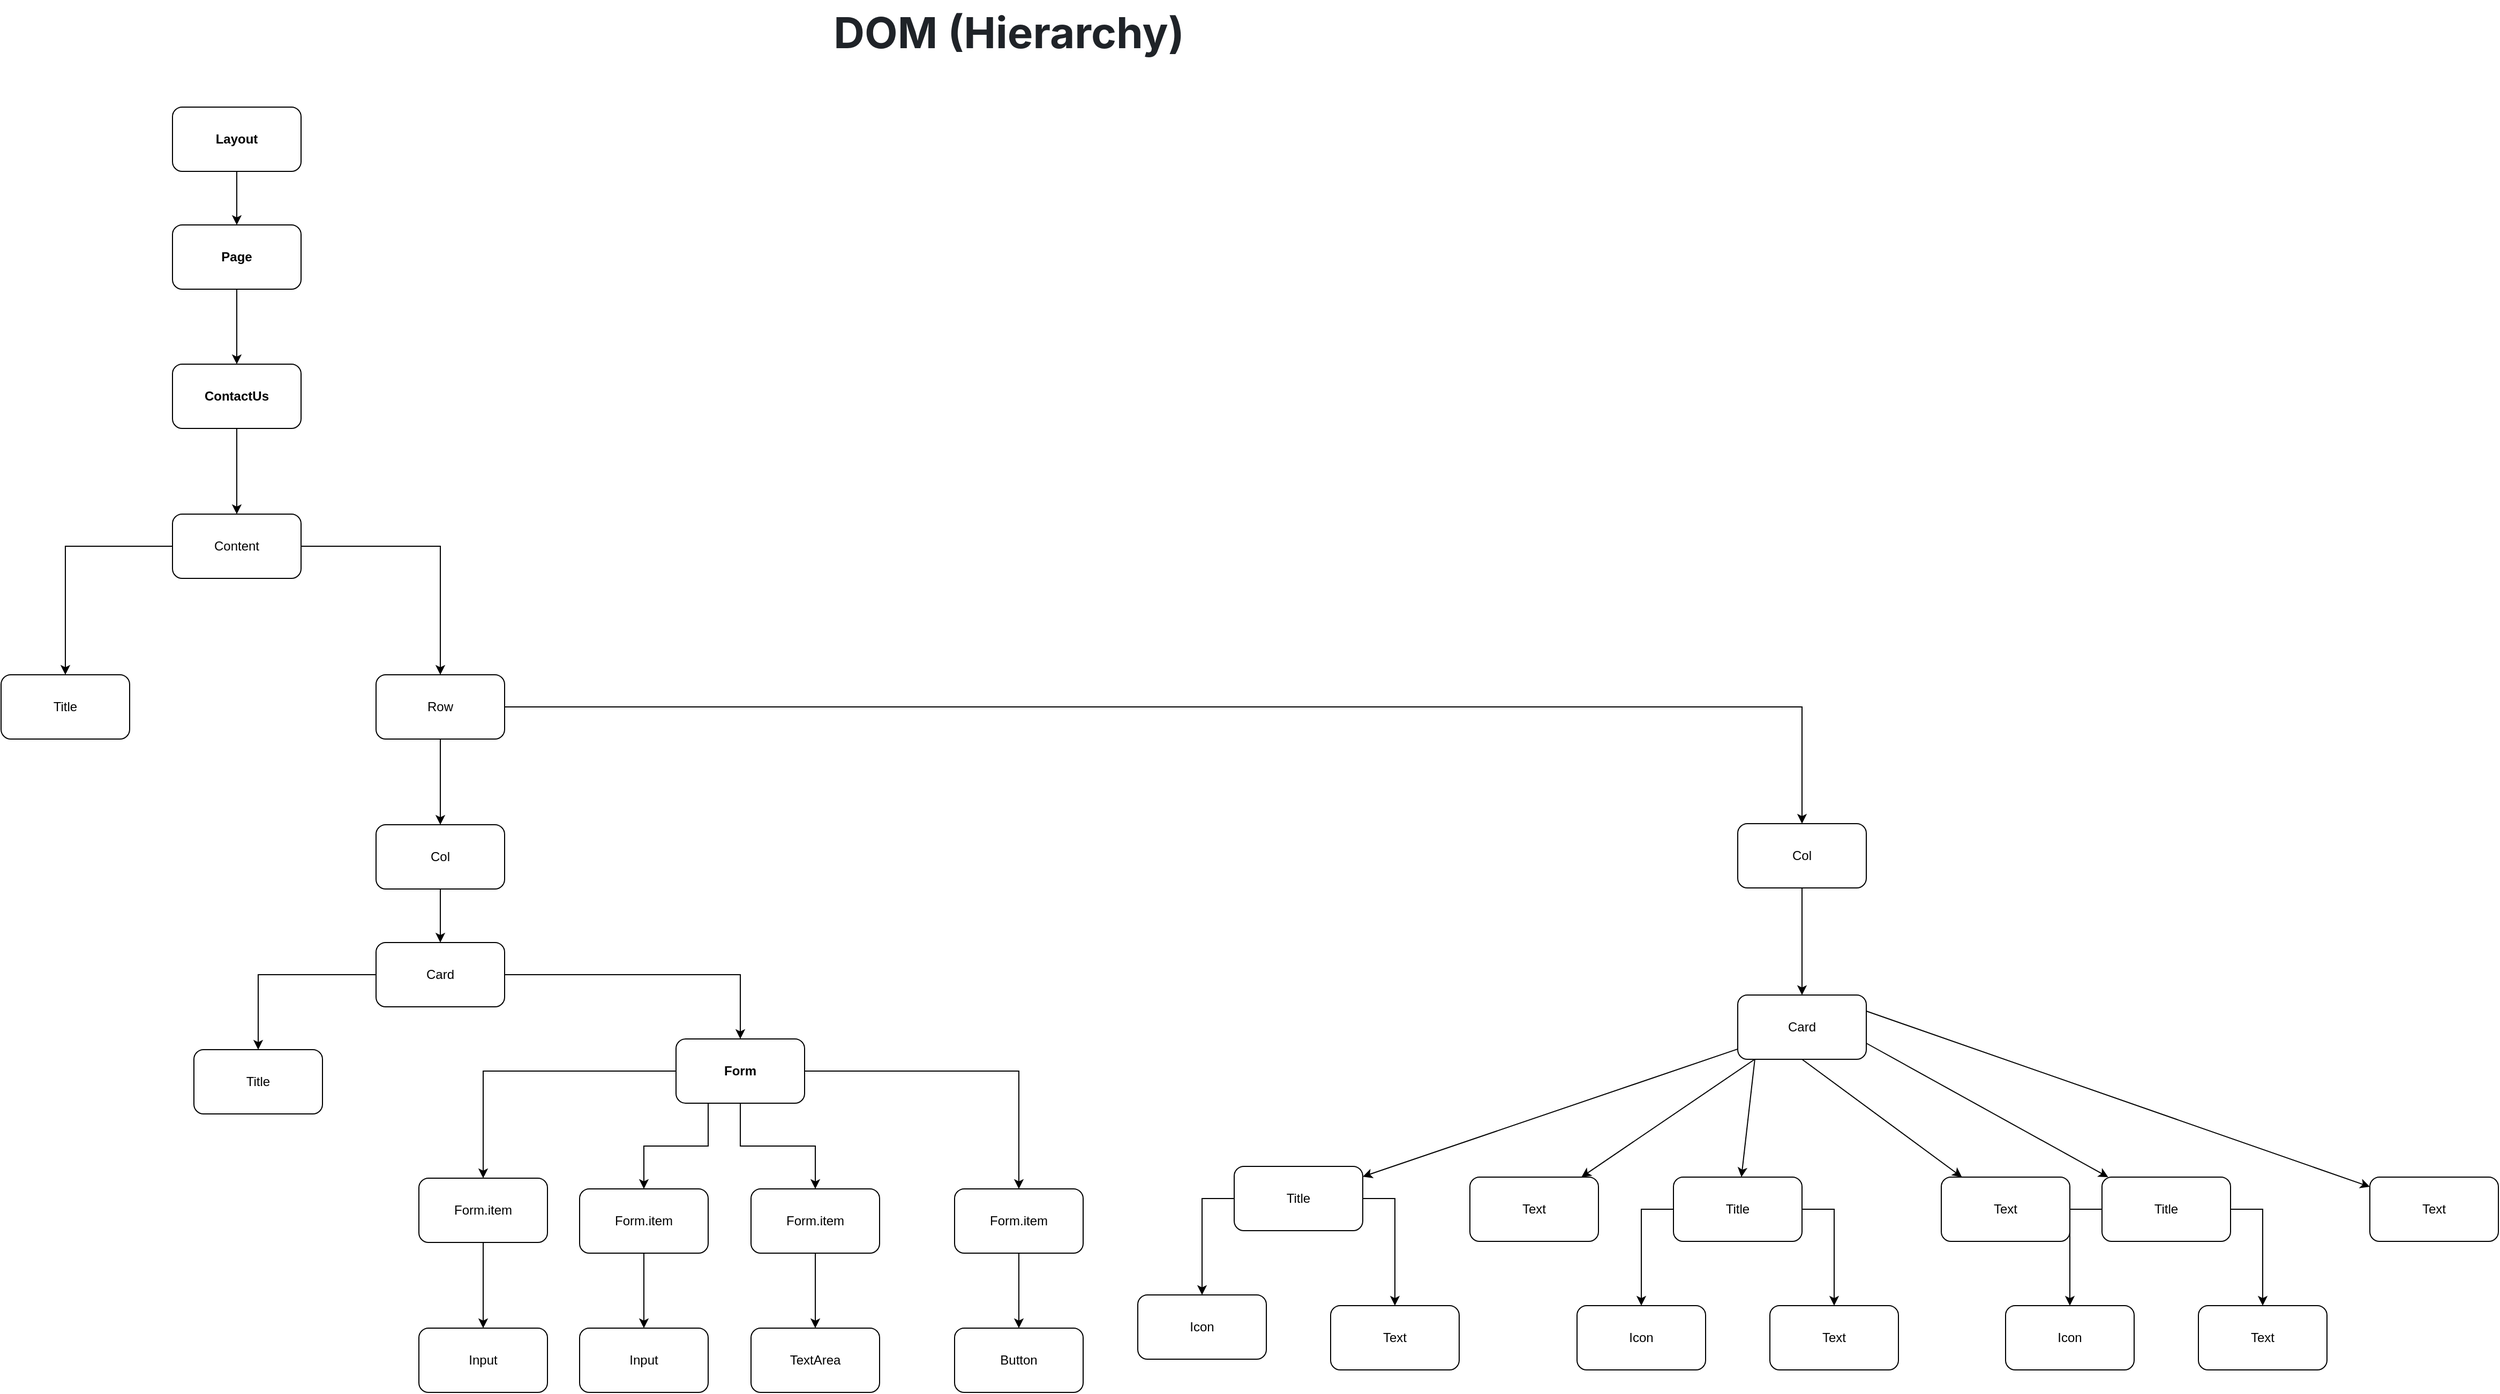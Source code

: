 <mxfile version="20.7.4" type="device" pages="2"><diagram id="Mbr6Zr3JBKmfURIaUUhm" name="DOM"><mxGraphModel dx="2728" dy="2786" grid="1" gridSize="10" guides="1" tooltips="1" connect="1" arrows="1" fold="1" page="1" pageScale="1" pageWidth="850" pageHeight="1100" math="0" shadow="0"><root><mxCell id="0"/><mxCell id="1" parent="0"/><mxCell id="FtpQb7edKiW0GMtto3Hq-1" value="&lt;b&gt;Layout&lt;/b&gt;" style="rounded=1;whiteSpace=wrap;html=1;" parent="1" vertex="1"><mxGeometry x="370" y="20" width="120" height="60" as="geometry"/></mxCell><mxCell id="FtpQb7edKiW0GMtto3Hq-11" value="" style="edgeStyle=orthogonalEdgeStyle;rounded=0;orthogonalLoop=1;jettySize=auto;html=1;exitX=0.5;exitY=1;exitDx=0;exitDy=0;" parent="1" source="FtpQb7edKiW0GMtto3Hq-1" target="FtpQb7edKiW0GMtto3Hq-10" edge="1"><mxGeometry relative="1" as="geometry"><mxPoint x="430" y="640" as="sourcePoint"/></mxGeometry></mxCell><mxCell id="FtpQb7edKiW0GMtto3Hq-10" value="&lt;b&gt;Page&lt;/b&gt;" style="whiteSpace=wrap;html=1;rounded=1;" parent="1" vertex="1"><mxGeometry x="370" y="130" width="120" height="60" as="geometry"/></mxCell><mxCell id="FtpQb7edKiW0GMtto3Hq-15" value="" style="edgeStyle=orthogonalEdgeStyle;rounded=0;orthogonalLoop=1;jettySize=auto;html=1;exitX=0.5;exitY=1;exitDx=0;exitDy=0;" parent="1" source="FtpQb7edKiW0GMtto3Hq-10" target="FtpQb7edKiW0GMtto3Hq-14" edge="1"><mxGeometry relative="1" as="geometry"><mxPoint x="430" y="330" as="sourcePoint"/></mxGeometry></mxCell><mxCell id="FtpQb7edKiW0GMtto3Hq-18" value="" style="edgeStyle=orthogonalEdgeStyle;rounded=0;orthogonalLoop=1;jettySize=auto;html=1;fontSize=500;" parent="1" source="FtpQb7edKiW0GMtto3Hq-14" target="FtpQb7edKiW0GMtto3Hq-17" edge="1"><mxGeometry relative="1" as="geometry"/></mxCell><mxCell id="FtpQb7edKiW0GMtto3Hq-14" value="&lt;b&gt;ContactUs&lt;/b&gt;" style="whiteSpace=wrap;html=1;rounded=1;" parent="1" vertex="1"><mxGeometry x="370" y="260" width="120" height="60" as="geometry"/></mxCell><mxCell id="FtpQb7edKiW0GMtto3Hq-20" value="" style="edgeStyle=orthogonalEdgeStyle;rounded=0;orthogonalLoop=1;jettySize=auto;html=1;fontSize=500;" parent="1" source="FtpQb7edKiW0GMtto3Hq-17" target="FtpQb7edKiW0GMtto3Hq-19" edge="1"><mxGeometry relative="1" as="geometry"/></mxCell><mxCell id="FtpQb7edKiW0GMtto3Hq-22" value="" style="edgeStyle=orthogonalEdgeStyle;rounded=0;orthogonalLoop=1;jettySize=auto;html=1;fontSize=500;" parent="1" source="FtpQb7edKiW0GMtto3Hq-17" target="FtpQb7edKiW0GMtto3Hq-21" edge="1"><mxGeometry relative="1" as="geometry"/></mxCell><mxCell id="FtpQb7edKiW0GMtto3Hq-17" value="Content" style="whiteSpace=wrap;html=1;rounded=1;" parent="1" vertex="1"><mxGeometry x="370" y="400" width="120" height="60" as="geometry"/></mxCell><mxCell id="FtpQb7edKiW0GMtto3Hq-19" value="Title" style="whiteSpace=wrap;html=1;rounded=1;" parent="1" vertex="1"><mxGeometry x="210" y="550" width="120" height="60" as="geometry"/></mxCell><mxCell id="FtpQb7edKiW0GMtto3Hq-24" value="" style="edgeStyle=orthogonalEdgeStyle;rounded=0;orthogonalLoop=1;jettySize=auto;html=1;fontSize=500;" parent="1" source="FtpQb7edKiW0GMtto3Hq-21" target="FtpQb7edKiW0GMtto3Hq-23" edge="1"><mxGeometry relative="1" as="geometry"/></mxCell><mxCell id="FtpQb7edKiW0GMtto3Hq-55" value="" style="edgeStyle=orthogonalEdgeStyle;rounded=0;orthogonalLoop=1;jettySize=auto;html=1;fontSize=500;" parent="1" source="FtpQb7edKiW0GMtto3Hq-21" target="FtpQb7edKiW0GMtto3Hq-54" edge="1"><mxGeometry relative="1" as="geometry"/></mxCell><mxCell id="FtpQb7edKiW0GMtto3Hq-21" value="Row" style="whiteSpace=wrap;html=1;rounded=1;" parent="1" vertex="1"><mxGeometry x="560" y="550" width="120" height="60" as="geometry"/></mxCell><mxCell id="FtpQb7edKiW0GMtto3Hq-27" value="" style="edgeStyle=orthogonalEdgeStyle;rounded=0;orthogonalLoop=1;jettySize=auto;html=1;fontSize=500;" parent="1" source="FtpQb7edKiW0GMtto3Hq-23" target="FtpQb7edKiW0GMtto3Hq-26" edge="1"><mxGeometry relative="1" as="geometry"/></mxCell><mxCell id="FtpQb7edKiW0GMtto3Hq-23" value="Col" style="whiteSpace=wrap;html=1;rounded=1;" parent="1" vertex="1"><mxGeometry x="560" y="690" width="120" height="60" as="geometry"/></mxCell><mxCell id="FtpQb7edKiW0GMtto3Hq-29" value="" style="edgeStyle=orthogonalEdgeStyle;rounded=0;orthogonalLoop=1;jettySize=auto;html=1;fontSize=500;" parent="1" source="FtpQb7edKiW0GMtto3Hq-26" target="FtpQb7edKiW0GMtto3Hq-28" edge="1"><mxGeometry relative="1" as="geometry"/></mxCell><mxCell id="FtpQb7edKiW0GMtto3Hq-31" value="" style="edgeStyle=orthogonalEdgeStyle;rounded=0;orthogonalLoop=1;jettySize=auto;html=1;fontSize=500;" parent="1" source="FtpQb7edKiW0GMtto3Hq-26" target="FtpQb7edKiW0GMtto3Hq-30" edge="1"><mxGeometry relative="1" as="geometry"/></mxCell><mxCell id="FtpQb7edKiW0GMtto3Hq-26" value="Card" style="whiteSpace=wrap;html=1;rounded=1;" parent="1" vertex="1"><mxGeometry x="560" y="800" width="120" height="60" as="geometry"/></mxCell><mxCell id="FtpQb7edKiW0GMtto3Hq-28" value="Title" style="whiteSpace=wrap;html=1;rounded=1;" parent="1" vertex="1"><mxGeometry x="390" y="900" width="120" height="60" as="geometry"/></mxCell><mxCell id="FtpQb7edKiW0GMtto3Hq-33" value="" style="rounded=0;orthogonalLoop=1;jettySize=auto;html=1;fontSize=500;edgeStyle=orthogonalEdgeStyle;" parent="1" source="FtpQb7edKiW0GMtto3Hq-30" target="FtpQb7edKiW0GMtto3Hq-32" edge="1"><mxGeometry relative="1" as="geometry"/></mxCell><mxCell id="FtpQb7edKiW0GMtto3Hq-30" value="&lt;b&gt;Form&lt;/b&gt;" style="whiteSpace=wrap;html=1;rounded=1;" parent="1" vertex="1"><mxGeometry x="840" y="890" width="120" height="60" as="geometry"/></mxCell><mxCell id="FtpQb7edKiW0GMtto3Hq-35" value="" style="edgeStyle=orthogonalEdgeStyle;rounded=0;orthogonalLoop=1;jettySize=auto;html=1;fontSize=500;" parent="1" source="FtpQb7edKiW0GMtto3Hq-32" target="FtpQb7edKiW0GMtto3Hq-34" edge="1"><mxGeometry relative="1" as="geometry"/></mxCell><mxCell id="FtpQb7edKiW0GMtto3Hq-32" value="Form.item" style="whiteSpace=wrap;html=1;rounded=1;" parent="1" vertex="1"><mxGeometry x="600" y="1020" width="120" height="60" as="geometry"/></mxCell><mxCell id="FtpQb7edKiW0GMtto3Hq-34" value="Input" style="whiteSpace=wrap;html=1;rounded=1;" parent="1" vertex="1"><mxGeometry x="600" y="1160" width="120" height="60" as="geometry"/></mxCell><mxCell id="FtpQb7edKiW0GMtto3Hq-36" value="" style="rounded=0;orthogonalLoop=1;jettySize=auto;html=1;fontSize=500;exitX=0.5;exitY=1;exitDx=0;exitDy=0;edgeStyle=orthogonalEdgeStyle;" parent="1" source="FtpQb7edKiW0GMtto3Hq-30" target="FtpQb7edKiW0GMtto3Hq-38" edge="1"><mxGeometry relative="1" as="geometry"><mxPoint x="880" y="950" as="sourcePoint"/></mxGeometry></mxCell><mxCell id="FtpQb7edKiW0GMtto3Hq-37" value="" style="edgeStyle=orthogonalEdgeStyle;rounded=0;orthogonalLoop=1;jettySize=auto;html=1;fontSize=500;" parent="1" source="FtpQb7edKiW0GMtto3Hq-38" target="FtpQb7edKiW0GMtto3Hq-39" edge="1"><mxGeometry relative="1" as="geometry"/></mxCell><mxCell id="FtpQb7edKiW0GMtto3Hq-38" value="Form.item" style="whiteSpace=wrap;html=1;rounded=1;" parent="1" vertex="1"><mxGeometry x="910" y="1030" width="120" height="60" as="geometry"/></mxCell><mxCell id="FtpQb7edKiW0GMtto3Hq-39" value="TextArea" style="whiteSpace=wrap;html=1;rounded=1;" parent="1" vertex="1"><mxGeometry x="910" y="1160" width="120" height="60" as="geometry"/></mxCell><mxCell id="FtpQb7edKiW0GMtto3Hq-44" value="" style="rounded=0;orthogonalLoop=1;jettySize=auto;html=1;fontSize=500;edgeStyle=orthogonalEdgeStyle;" parent="1" source="FtpQb7edKiW0GMtto3Hq-30" target="FtpQb7edKiW0GMtto3Hq-46" edge="1"><mxGeometry relative="1" as="geometry"><mxPoint x="1140" y="910" as="sourcePoint"/></mxGeometry></mxCell><mxCell id="FtpQb7edKiW0GMtto3Hq-45" value="" style="edgeStyle=orthogonalEdgeStyle;rounded=0;orthogonalLoop=1;jettySize=auto;html=1;fontSize=500;" parent="1" source="FtpQb7edKiW0GMtto3Hq-46" target="FtpQb7edKiW0GMtto3Hq-47" edge="1"><mxGeometry relative="1" as="geometry"/></mxCell><mxCell id="FtpQb7edKiW0GMtto3Hq-46" value="Form.item" style="whiteSpace=wrap;html=1;rounded=1;" parent="1" vertex="1"><mxGeometry x="1100" y="1030" width="120" height="60" as="geometry"/></mxCell><mxCell id="FtpQb7edKiW0GMtto3Hq-47" value="Button" style="whiteSpace=wrap;html=1;rounded=1;" parent="1" vertex="1"><mxGeometry x="1100" y="1160" width="120" height="60" as="geometry"/></mxCell><mxCell id="FtpQb7edKiW0GMtto3Hq-48" value="" style="rounded=0;orthogonalLoop=1;jettySize=auto;html=1;fontSize=500;exitX=0.25;exitY=1;exitDx=0;exitDy=0;edgeStyle=orthogonalEdgeStyle;" parent="1" source="FtpQb7edKiW0GMtto3Hq-30" target="FtpQb7edKiW0GMtto3Hq-50" edge="1"><mxGeometry relative="1" as="geometry"><mxPoint x="1020" y="940" as="sourcePoint"/></mxGeometry></mxCell><mxCell id="FtpQb7edKiW0GMtto3Hq-49" value="" style="edgeStyle=orthogonalEdgeStyle;rounded=0;orthogonalLoop=1;jettySize=auto;html=1;fontSize=500;" parent="1" source="FtpQb7edKiW0GMtto3Hq-50" target="FtpQb7edKiW0GMtto3Hq-51" edge="1"><mxGeometry relative="1" as="geometry"/></mxCell><mxCell id="FtpQb7edKiW0GMtto3Hq-50" value="Form.item" style="whiteSpace=wrap;html=1;rounded=1;" parent="1" vertex="1"><mxGeometry x="750" y="1030" width="120" height="60" as="geometry"/></mxCell><mxCell id="FtpQb7edKiW0GMtto3Hq-51" value="Input" style="whiteSpace=wrap;html=1;rounded=1;" parent="1" vertex="1"><mxGeometry x="750" y="1160" width="120" height="60" as="geometry"/></mxCell><mxCell id="FtpQb7edKiW0GMtto3Hq-57" value="" style="edgeStyle=orthogonalEdgeStyle;rounded=0;orthogonalLoop=1;jettySize=auto;html=1;fontSize=500;" parent="1" source="FtpQb7edKiW0GMtto3Hq-54" target="FtpQb7edKiW0GMtto3Hq-56" edge="1"><mxGeometry relative="1" as="geometry"/></mxCell><mxCell id="FtpQb7edKiW0GMtto3Hq-54" value="Col" style="whiteSpace=wrap;html=1;rounded=1;" parent="1" vertex="1"><mxGeometry x="1831" y="689" width="120" height="60" as="geometry"/></mxCell><mxCell id="FtpQb7edKiW0GMtto3Hq-59" value="" style="rounded=0;orthogonalLoop=1;jettySize=auto;html=1;fontSize=500;" parent="1" source="FtpQb7edKiW0GMtto3Hq-56" target="FtpQb7edKiW0GMtto3Hq-58" edge="1"><mxGeometry relative="1" as="geometry"/></mxCell><mxCell id="FtpQb7edKiW0GMtto3Hq-67" value="" style="rounded=0;orthogonalLoop=1;jettySize=auto;html=1;fontSize=500;" parent="1" source="FtpQb7edKiW0GMtto3Hq-56" target="FtpQb7edKiW0GMtto3Hq-66" edge="1"><mxGeometry relative="1" as="geometry"/></mxCell><mxCell id="FtpQb7edKiW0GMtto3Hq-56" value="Card" style="whiteSpace=wrap;html=1;rounded=1;" parent="1" vertex="1"><mxGeometry x="1831" y="849" width="120" height="60" as="geometry"/></mxCell><mxCell id="FtpQb7edKiW0GMtto3Hq-62" value="" style="rounded=0;orthogonalLoop=1;jettySize=auto;html=1;fontSize=500;edgeStyle=orthogonalEdgeStyle;entryX=0.5;entryY=0;entryDx=0;entryDy=0;" parent="1" source="FtpQb7edKiW0GMtto3Hq-58" target="FtpQb7edKiW0GMtto3Hq-61" edge="1"><mxGeometry relative="1" as="geometry"><Array as="points"><mxPoint x="1331" y="1039"/></Array></mxGeometry></mxCell><mxCell id="FtpQb7edKiW0GMtto3Hq-64" value="" style="rounded=0;orthogonalLoop=1;jettySize=auto;html=1;fontSize=500;edgeStyle=orthogonalEdgeStyle;exitX=1;exitY=0.5;exitDx=0;exitDy=0;" parent="1" source="FtpQb7edKiW0GMtto3Hq-58" target="FtpQb7edKiW0GMtto3Hq-63" edge="1"><mxGeometry relative="1" as="geometry"><Array as="points"><mxPoint x="1511" y="1039"/></Array></mxGeometry></mxCell><mxCell id="FtpQb7edKiW0GMtto3Hq-58" value="Title" style="whiteSpace=wrap;html=1;rounded=1;" parent="1" vertex="1"><mxGeometry x="1361" y="1009" width="120" height="60" as="geometry"/></mxCell><mxCell id="FtpQb7edKiW0GMtto3Hq-61" value="Icon" style="whiteSpace=wrap;html=1;rounded=1;" parent="1" vertex="1"><mxGeometry x="1271" y="1129" width="120" height="60" as="geometry"/></mxCell><mxCell id="FtpQb7edKiW0GMtto3Hq-63" value="Text" style="whiteSpace=wrap;html=1;rounded=1;" parent="1" vertex="1"><mxGeometry x="1451" y="1139" width="120" height="60" as="geometry"/></mxCell><mxCell id="FtpQb7edKiW0GMtto3Hq-66" value="Text" style="whiteSpace=wrap;html=1;rounded=1;" parent="1" vertex="1"><mxGeometry x="1581" y="1019" width="120" height="60" as="geometry"/></mxCell><mxCell id="FtpQb7edKiW0GMtto3Hq-68" value="" style="rounded=0;orthogonalLoop=1;jettySize=auto;html=1;fontSize=500;exitX=0.133;exitY=1;exitDx=0;exitDy=0;exitPerimeter=0;" parent="1" source="FtpQb7edKiW0GMtto3Hq-56" target="FtpQb7edKiW0GMtto3Hq-71" edge="1"><mxGeometry relative="1" as="geometry"><mxPoint x="2331" y="919" as="sourcePoint"/></mxGeometry></mxCell><mxCell id="FtpQb7edKiW0GMtto3Hq-69" value="" style="rounded=0;orthogonalLoop=1;jettySize=auto;html=1;fontSize=500;edgeStyle=orthogonalEdgeStyle;entryX=0.5;entryY=0;entryDx=0;entryDy=0;" parent="1" source="FtpQb7edKiW0GMtto3Hq-71" target="FtpQb7edKiW0GMtto3Hq-72" edge="1"><mxGeometry relative="1" as="geometry"><Array as="points"><mxPoint x="1741" y="1049"/></Array></mxGeometry></mxCell><mxCell id="FtpQb7edKiW0GMtto3Hq-70" value="" style="rounded=0;orthogonalLoop=1;jettySize=auto;html=1;fontSize=500;edgeStyle=orthogonalEdgeStyle;exitX=1;exitY=0.5;exitDx=0;exitDy=0;" parent="1" source="FtpQb7edKiW0GMtto3Hq-71" target="FtpQb7edKiW0GMtto3Hq-73" edge="1"><mxGeometry relative="1" as="geometry"><Array as="points"><mxPoint x="1921" y="1049"/></Array></mxGeometry></mxCell><mxCell id="FtpQb7edKiW0GMtto3Hq-71" value="Title" style="whiteSpace=wrap;html=1;rounded=1;" parent="1" vertex="1"><mxGeometry x="1771" y="1019" width="120" height="60" as="geometry"/></mxCell><mxCell id="FtpQb7edKiW0GMtto3Hq-72" value="Icon" style="whiteSpace=wrap;html=1;rounded=1;" parent="1" vertex="1"><mxGeometry x="1681" y="1139" width="120" height="60" as="geometry"/></mxCell><mxCell id="FtpQb7edKiW0GMtto3Hq-73" value="Text" style="whiteSpace=wrap;html=1;rounded=1;" parent="1" vertex="1"><mxGeometry x="1861" y="1139" width="120" height="60" as="geometry"/></mxCell><mxCell id="FtpQb7edKiW0GMtto3Hq-74" value="" style="rounded=0;orthogonalLoop=1;jettySize=auto;html=1;fontSize=500;exitX=0.5;exitY=1;exitDx=0;exitDy=0;" parent="1" source="FtpQb7edKiW0GMtto3Hq-56" target="FtpQb7edKiW0GMtto3Hq-76" edge="1"><mxGeometry relative="1" as="geometry"><mxPoint x="2401" y="879" as="sourcePoint"/></mxGeometry></mxCell><mxCell id="FtpQb7edKiW0GMtto3Hq-76" value="Text" style="whiteSpace=wrap;html=1;rounded=1;" parent="1" vertex="1"><mxGeometry x="2021" y="1019" width="120" height="60" as="geometry"/></mxCell><mxCell id="FtpQb7edKiW0GMtto3Hq-79" value="" style="rounded=0;orthogonalLoop=1;jettySize=auto;html=1;fontSize=500;exitX=1;exitY=0.75;exitDx=0;exitDy=0;" parent="1" source="FtpQb7edKiW0GMtto3Hq-56" target="FtpQb7edKiW0GMtto3Hq-82" edge="1"><mxGeometry relative="1" as="geometry"><mxPoint x="2246.96" y="909" as="sourcePoint"/></mxGeometry></mxCell><mxCell id="FtpQb7edKiW0GMtto3Hq-80" value="" style="rounded=0;orthogonalLoop=1;jettySize=auto;html=1;fontSize=500;edgeStyle=orthogonalEdgeStyle;entryX=0.5;entryY=0;entryDx=0;entryDy=0;" parent="1" source="FtpQb7edKiW0GMtto3Hq-82" target="FtpQb7edKiW0GMtto3Hq-83" edge="1"><mxGeometry relative="1" as="geometry"><Array as="points"><mxPoint x="2141" y="1049"/></Array></mxGeometry></mxCell><mxCell id="FtpQb7edKiW0GMtto3Hq-81" value="" style="rounded=0;orthogonalLoop=1;jettySize=auto;html=1;fontSize=500;edgeStyle=orthogonalEdgeStyle;exitX=1;exitY=0.5;exitDx=0;exitDy=0;" parent="1" source="FtpQb7edKiW0GMtto3Hq-82" target="FtpQb7edKiW0GMtto3Hq-84" edge="1"><mxGeometry relative="1" as="geometry"><Array as="points"><mxPoint x="2321" y="1049"/></Array></mxGeometry></mxCell><mxCell id="FtpQb7edKiW0GMtto3Hq-82" value="Title" style="whiteSpace=wrap;html=1;rounded=1;" parent="1" vertex="1"><mxGeometry x="2171" y="1019" width="120" height="60" as="geometry"/></mxCell><mxCell id="FtpQb7edKiW0GMtto3Hq-83" value="Icon" style="whiteSpace=wrap;html=1;rounded=1;" parent="1" vertex="1"><mxGeometry x="2081" y="1139" width="120" height="60" as="geometry"/></mxCell><mxCell id="FtpQb7edKiW0GMtto3Hq-84" value="Text" style="whiteSpace=wrap;html=1;rounded=1;" parent="1" vertex="1"><mxGeometry x="2261" y="1139" width="120" height="60" as="geometry"/></mxCell><mxCell id="FtpQb7edKiW0GMtto3Hq-85" value="" style="rounded=0;orthogonalLoop=1;jettySize=auto;html=1;fontSize=500;exitX=1;exitY=0.25;exitDx=0;exitDy=0;" parent="1" source="FtpQb7edKiW0GMtto3Hq-56" target="FtpQb7edKiW0GMtto3Hq-86" edge="1"><mxGeometry relative="1" as="geometry"><mxPoint x="2291" y="909" as="sourcePoint"/></mxGeometry></mxCell><mxCell id="FtpQb7edKiW0GMtto3Hq-86" value="Text" style="whiteSpace=wrap;html=1;rounded=1;" parent="1" vertex="1"><mxGeometry x="2421" y="1019" width="120" height="60" as="geometry"/></mxCell><mxCell id="rJ6yuUlak48zLvx6e5PF-1" value="&lt;span style=&quot;color: rgb(31, 35, 40); font-family: -apple-system, BlinkMacSystemFont, &amp;quot;Segoe UI&amp;quot;, &amp;quot;Noto Sans&amp;quot;, Helvetica, Arial, sans-serif, &amp;quot;Apple Color Emoji&amp;quot;, &amp;quot;Segoe UI Emoji&amp;quot;; text-align: left; background-color: rgb(255, 255, 255);&quot;&gt;&lt;font style=&quot;font-size: 40px;&quot;&gt;&lt;b&gt;DOM (Hierarchy)&amp;nbsp;&lt;/b&gt;&lt;/font&gt;&lt;/span&gt;" style="text;html=1;align=center;verticalAlign=middle;resizable=0;points=[];autosize=1;strokeColor=none;fillColor=none;" vertex="1" parent="1"><mxGeometry x="980" y="-80" width="350" height="60" as="geometry"/></mxCell></root></mxGraphModel></diagram><diagram id="ObrrDXjcWq0EQpR480ny" name="Redux-Sequence"><mxGraphModel dx="2214" dy="843" grid="1" gridSize="10" guides="1" tooltips="1" connect="1" arrows="1" fold="1" page="1" pageScale="1" pageWidth="850" pageHeight="1100" math="0" shadow="0"><root><mxCell id="0"/><mxCell id="1" parent="0"/><mxCell id="8MtPqQ2ouLpZpaUVkxKI-39" value="Component" style="shape=umlLifeline;perimeter=lifelinePerimeter;whiteSpace=wrap;html=1;container=1;collapsible=0;recursiveResize=0;outlineConnect=0;" vertex="1" parent="1"><mxGeometry x="20" y="110" width="100" height="550" as="geometry"/></mxCell><mxCell id="8MtPqQ2ouLpZpaUVkxKI-55" value="ContactReducer" style="shape=umlFrame;whiteSpace=wrap;html=1;width=110;height=30;" vertex="1" parent="1"><mxGeometry x="-130" y="80" width="1010" height="620" as="geometry"/></mxCell><mxCell id="8MtPqQ2ouLpZpaUVkxKI-40" value="Slice" style="shape=umlLifeline;perimeter=lifelinePerimeter;whiteSpace=wrap;html=1;container=1;collapsible=0;recursiveResize=0;outlineConnect=0;" vertex="1" parent="1"><mxGeometry x="403" y="110" width="100" height="540" as="geometry"/></mxCell><mxCell id="8MtPqQ2ouLpZpaUVkxKI-47" value="" style="html=1;points=[];perimeter=orthogonalPerimeter;" vertex="1" parent="8MtPqQ2ouLpZpaUVkxKI-40"><mxGeometry x="45" y="50" width="10" height="304.5" as="geometry"/></mxCell><mxCell id="8MtPqQ2ouLpZpaUVkxKI-51" style="edgeStyle=orthogonalEdgeStyle;rounded=0;orthogonalLoop=1;jettySize=auto;html=1;entryX=1;entryY=0.585;entryDx=0;entryDy=0;entryPerimeter=0;exitX=1.3;exitY=0.502;exitDx=0;exitDy=0;exitPerimeter=0;" edge="1" parent="8MtPqQ2ouLpZpaUVkxKI-40"><mxGeometry relative="1" as="geometry"><mxPoint x="58" y="221.859" as="sourcePoint"/><mxPoint x="55" y="247.132" as="targetPoint"/><Array as="points"><mxPoint x="90" y="222"/><mxPoint x="90" y="247"/></Array></mxGeometry></mxCell><mxCell id="8MtPqQ2ouLpZpaUVkxKI-43" value="" style="endArrow=classic;html=1;rounded=0;exitX=0.51;exitY=0.242;exitDx=0;exitDy=0;exitPerimeter=0;" edge="1" parent="1" source="8MtPqQ2ouLpZpaUVkxKI-39" target="8MtPqQ2ouLpZpaUVkxKI-41"><mxGeometry width="50" height="50" relative="1" as="geometry"><mxPoint x="140" y="230" as="sourcePoint"/><mxPoint x="540" y="230" as="targetPoint"/></mxGeometry></mxCell><mxCell id="8MtPqQ2ouLpZpaUVkxKI-46" value="dispatch(postContact())" style="edgeLabel;html=1;align=center;verticalAlign=middle;resizable=0;points=[];" vertex="1" connectable="0" parent="8MtPqQ2ouLpZpaUVkxKI-43"><mxGeometry x="-0.667" y="3" relative="1" as="geometry"><mxPoint x="-9" y="-20" as="offset"/></mxGeometry></mxCell><mxCell id="8MtPqQ2ouLpZpaUVkxKI-41" value="Thunk" style="shape=umlLifeline;perimeter=lifelinePerimeter;whiteSpace=wrap;html=1;container=1;collapsible=0;recursiveResize=0;outlineConnect=0;" vertex="1" parent="1"><mxGeometry x="623" y="110" width="100" height="540" as="geometry"/></mxCell><mxCell id="8MtPqQ2ouLpZpaUVkxKI-48" value="" style="html=1;points=[];perimeter=orthogonalPerimeter;" vertex="1" parent="8MtPqQ2ouLpZpaUVkxKI-41"><mxGeometry x="45" y="60" width="10" height="304.5" as="geometry"/></mxCell><mxCell id="8MtPqQ2ouLpZpaUVkxKI-53" value="" style="endArrow=classic;html=1;rounded=0;entryX=1;entryY=0.555;entryDx=0;entryDy=0;entryPerimeter=0;" edge="1" parent="8MtPqQ2ouLpZpaUVkxKI-41"><mxGeometry width="50" height="50" relative="1" as="geometry"><mxPoint x="55" y="144.25" as="sourcePoint"/><mxPoint x="55" y="170.997" as="targetPoint"/><Array as="points"><mxPoint x="100" y="144"/><mxPoint x="100" y="170"/></Array></mxGeometry></mxCell><mxCell id="8MtPqQ2ouLpZpaUVkxKI-54" value="DataProcessing or api call" style="edgeLabel;html=1;align=center;verticalAlign=middle;resizable=0;points=[];" vertex="1" connectable="0" parent="8MtPqQ2ouLpZpaUVkxKI-53"><mxGeometry x="-0.431" y="2" relative="1" as="geometry"><mxPoint x="82" y="8" as="offset"/></mxGeometry></mxCell><mxCell id="8MtPqQ2ouLpZpaUVkxKI-49" value="" style="endArrow=classic;html=1;rounded=0;exitX=0.5;exitY=0.427;exitDx=0;exitDy=0;exitPerimeter=0;" edge="1" parent="1" source="8MtPqQ2ouLpZpaUVkxKI-48" target="8MtPqQ2ouLpZpaUVkxKI-40"><mxGeometry width="50" height="50" relative="1" as="geometry"><mxPoint x="533" y="460" as="sourcePoint"/><mxPoint x="583" y="410" as="targetPoint"/></mxGeometry></mxCell><mxCell id="8MtPqQ2ouLpZpaUVkxKI-50" value="postContact.fullfilled" style="edgeLabel;html=1;align=center;verticalAlign=middle;resizable=0;points=[];" vertex="1" connectable="0" parent="8MtPqQ2ouLpZpaUVkxKI-49"><mxGeometry x="0.351" y="-2" relative="1" as="geometry"><mxPoint x="34" y="-8" as="offset"/></mxGeometry></mxCell><mxCell id="8MtPqQ2ouLpZpaUVkxKI-52" value="store &lt;b&gt;contactResponse&lt;/b&gt; in &lt;br&gt;reducer state" style="text;html=1;align=center;verticalAlign=middle;resizable=0;points=[];autosize=1;strokeColor=none;fillColor=none;" vertex="1" parent="1"><mxGeometry x="488" y="325" width="170" height="40" as="geometry"/></mxCell><mxCell id="8MtPqQ2ouLpZpaUVkxKI-44" value="" style="endArrow=classic;html=1;rounded=0;edgeStyle=orthogonalEdgeStyle;" edge="1" parent="1" source="8MtPqQ2ouLpZpaUVkxKI-39" target="8MtPqQ2ouLpZpaUVkxKI-39"><mxGeometry width="50" height="50" relative="1" as="geometry"><mxPoint x="80" y="180" as="sourcePoint"/><mxPoint x="400" y="460" as="targetPoint"/><Array as="points"><mxPoint y="180"/><mxPoint y="200"/></Array></mxGeometry></mxCell><mxCell id="8MtPqQ2ouLpZpaUVkxKI-66" value="&lt;span style=&quot;font-size: 12px; background-color: rgb(251, 251, 251);&quot;&gt;Fill inputs and click Submit&lt;/span&gt;" style="edgeLabel;html=1;align=center;verticalAlign=middle;resizable=0;points=[];" vertex="1" connectable="0" parent="8MtPqQ2ouLpZpaUVkxKI-44"><mxGeometry x="0.189" y="-1" relative="1" as="geometry"><mxPoint x="-65" y="-31" as="offset"/></mxGeometry></mxCell><mxCell id="8MtPqQ2ouLpZpaUVkxKI-56" value="Store" style="shape=umlLifeline;perimeter=lifelinePerimeter;whiteSpace=wrap;html=1;container=1;collapsible=0;recursiveResize=0;outlineConnect=0;" vertex="1" parent="1"><mxGeometry x="220" y="110" width="100" height="540" as="geometry"/></mxCell><mxCell id="8MtPqQ2ouLpZpaUVkxKI-57" value="" style="html=1;points=[];perimeter=orthogonalPerimeter;" vertex="1" parent="8MtPqQ2ouLpZpaUVkxKI-56"><mxGeometry x="45" y="50" width="10" height="304.5" as="geometry"/></mxCell><mxCell id="8MtPqQ2ouLpZpaUVkxKI-59" value="" style="endArrow=classic;html=1;rounded=0;exitX=0.2;exitY=0.749;exitDx=0;exitDy=0;exitPerimeter=0;entryX=0.9;entryY=0.739;entryDx=0;entryDy=0;entryPerimeter=0;" edge="1" parent="1" source="8MtPqQ2ouLpZpaUVkxKI-47" target="8MtPqQ2ouLpZpaUVkxKI-57"><mxGeometry width="50" height="50" relative="1" as="geometry"><mxPoint x="400" y="450" as="sourcePoint"/><mxPoint x="450" y="400" as="targetPoint"/></mxGeometry></mxCell><mxCell id="8MtPqQ2ouLpZpaUVkxKI-60" value="ContactStateUpdated" style="edgeLabel;html=1;align=center;verticalAlign=middle;resizable=0;points=[];" vertex="1" connectable="0" parent="8MtPqQ2ouLpZpaUVkxKI-59"><mxGeometry x="-0.17" y="-2" relative="1" as="geometry"><mxPoint x="-17" y="-15" as="offset"/></mxGeometry></mxCell><mxCell id="8MtPqQ2ouLpZpaUVkxKI-61" value="" style="endArrow=classic;html=1;rounded=0;exitX=0.1;exitY=0.893;exitDx=0;exitDy=0;exitPerimeter=0;" edge="1" parent="1" source="8MtPqQ2ouLpZpaUVkxKI-57" target="8MtPqQ2ouLpZpaUVkxKI-63"><mxGeometry width="50" height="50" relative="1" as="geometry"><mxPoint x="256" y="433.041" as="sourcePoint"/><mxPoint x="70" y="432" as="targetPoint"/></mxGeometry></mxCell><mxCell id="8MtPqQ2ouLpZpaUVkxKI-62" value="ContactStateUpdated" style="edgeLabel;html=1;align=center;verticalAlign=middle;resizable=0;points=[];" vertex="1" connectable="0" parent="8MtPqQ2ouLpZpaUVkxKI-61"><mxGeometry x="-0.17" y="-2" relative="1" as="geometry"><mxPoint x="-17" y="-15" as="offset"/></mxGeometry></mxCell><mxCell id="8MtPqQ2ouLpZpaUVkxKI-63" value="" style="html=1;points=[];perimeter=orthogonalPerimeter;" vertex="1" parent="1"><mxGeometry x="66" y="160" width="10" height="370" as="geometry"/></mxCell><mxCell id="8MtPqQ2ouLpZpaUVkxKI-64" value="" style="endArrow=classic;html=1;rounded=0;edgeStyle=orthogonalEdgeStyle;exitX=0.1;exitY=0.776;exitDx=0;exitDy=0;exitPerimeter=0;entryX=0.1;entryY=0.859;entryDx=0;entryDy=0;entryPerimeter=0;" edge="1" parent="1" source="8MtPqQ2ouLpZpaUVkxKI-63" target="8MtPqQ2ouLpZpaUVkxKI-63"><mxGeometry width="50" height="50" relative="1" as="geometry"><mxPoint x="59.5" y="445" as="sourcePoint"/><mxPoint x="59.5" y="465" as="targetPoint"/><Array as="points"><mxPoint x="67" y="445"/><mxPoint x="20" y="445"/><mxPoint x="20" y="478"/></Array></mxGeometry></mxCell><mxCell id="8MtPqQ2ouLpZpaUVkxKI-65" value="Display&amp;nbsp;&lt;b style=&quot;border-color: var(--border-color); font-size: 12px; background-color: rgb(251, 251, 251);&quot;&gt;contactResponse&lt;/b&gt;" style="edgeLabel;html=1;align=center;verticalAlign=middle;resizable=0;points=[];" vertex="1" connectable="0" parent="8MtPqQ2ouLpZpaUVkxKI-64"><mxGeometry x="0.268" y="-3" relative="1" as="geometry"><mxPoint x="-81" y="-16" as="offset"/></mxGeometry></mxCell></root></mxGraphModel></diagram></mxfile>